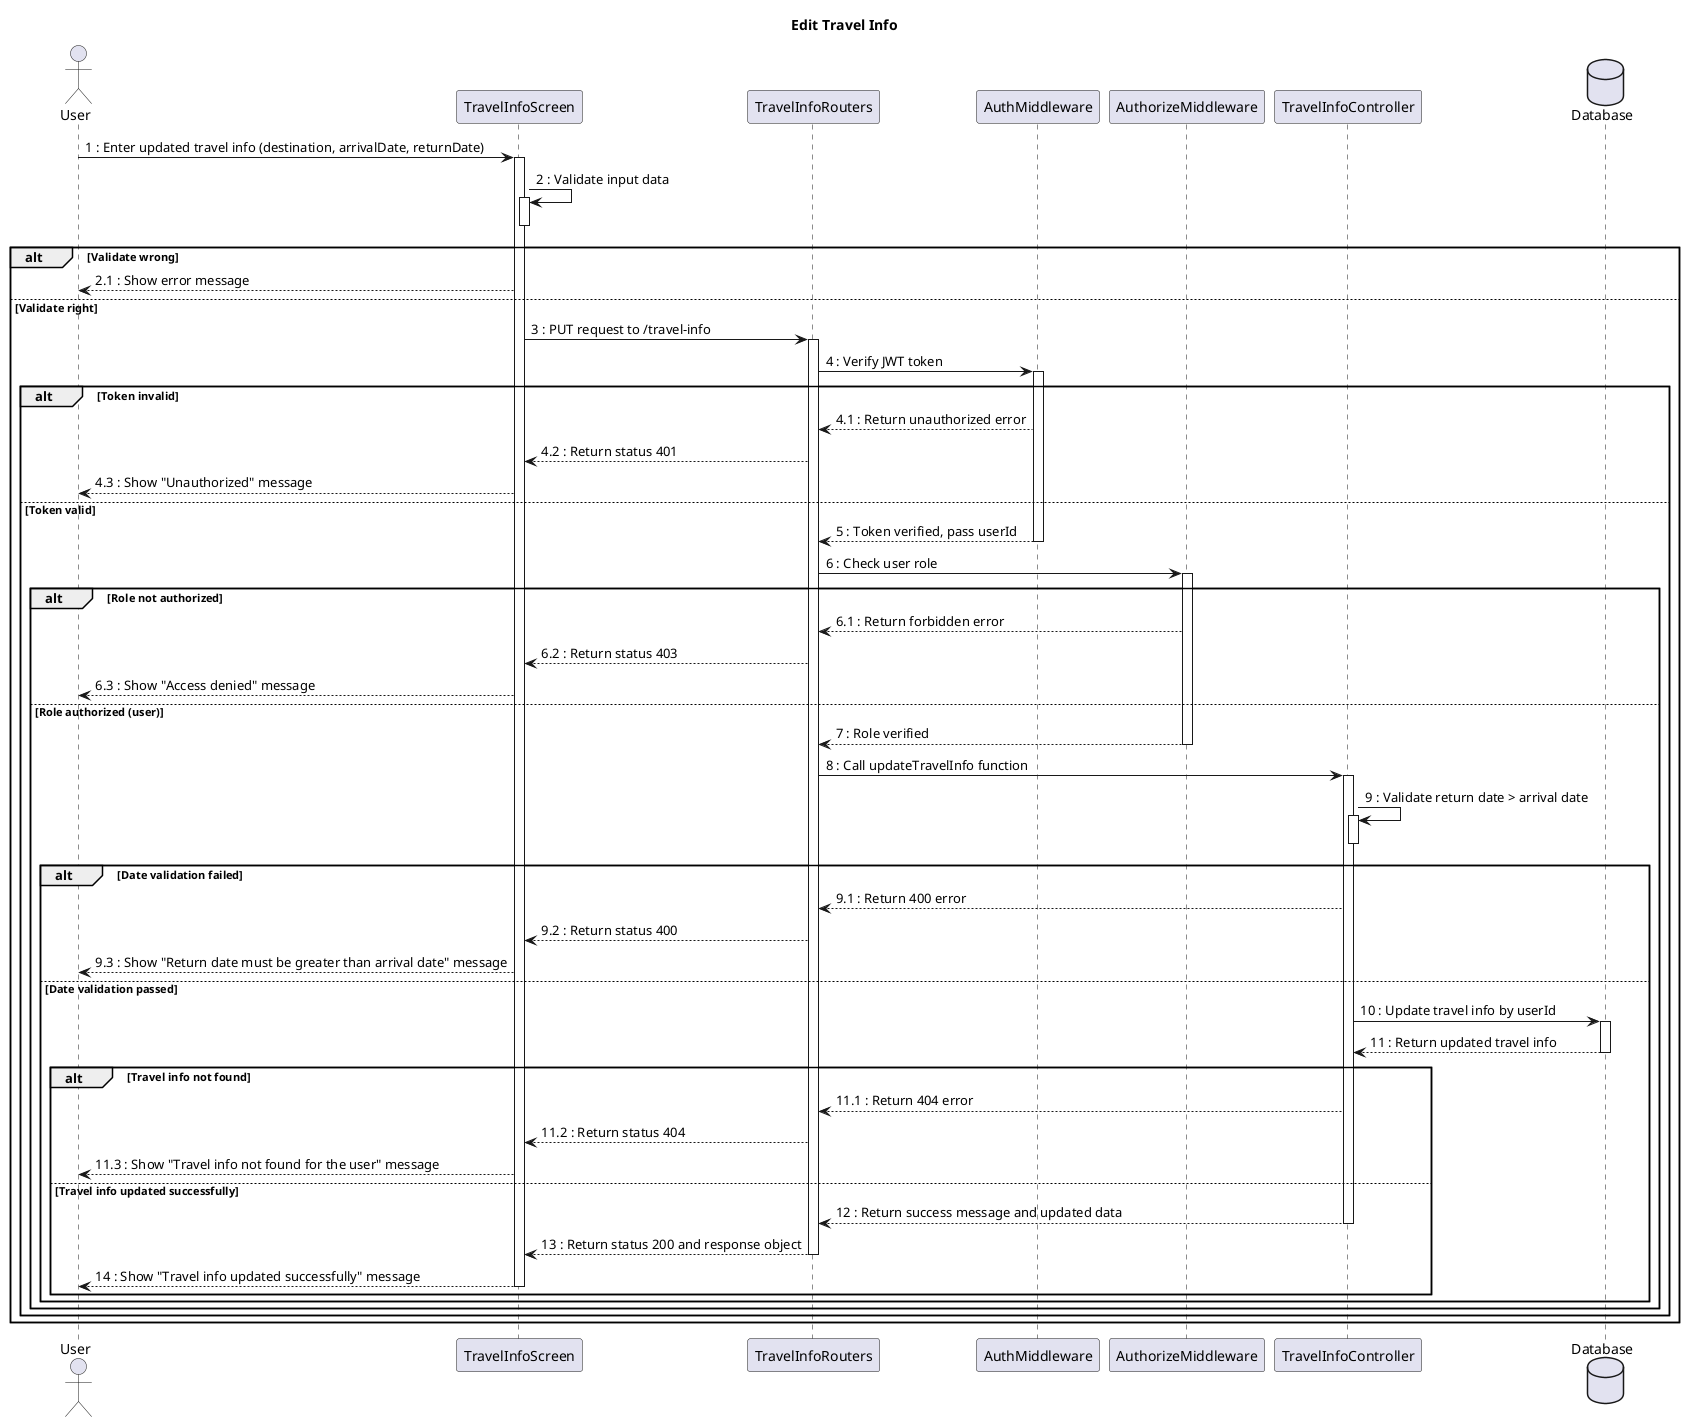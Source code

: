 @startuml
title Edit Travel Info
actor User
participant TravelInfoScreen
participant TravelInfoRouters
participant AuthMiddleware
participant AuthorizeMiddleware
participant TravelInfoController
database Database

User -> TravelInfoScreen : 1 : Enter updated travel info (destination, arrivalDate, returnDate)
activate TravelInfoScreen

TravelInfoScreen -> TravelInfoScreen : 2 : Validate input data
activate TravelInfoScreen
deactivate TravelInfoScreen

alt Validate wrong
    TravelInfoScreen --> User : 2.1 : Show error message
else Validate right
    TravelInfoScreen -> TravelInfoRouters : 3 : PUT request to /travel-info
    activate TravelInfoRouters

    TravelInfoRouters -> AuthMiddleware : 4 : Verify JWT token
    activate AuthMiddleware

    alt Token invalid
        AuthMiddleware --> TravelInfoRouters : 4.1 : Return unauthorized error
        TravelInfoRouters --> TravelInfoScreen : 4.2 : Return status 401
        TravelInfoScreen --> User : 4.3 : Show "Unauthorized" message
    
    else Token valid
        AuthMiddleware --> TravelInfoRouters : 5 : Token verified, pass userId
        deactivate AuthMiddleware

        TravelInfoRouters -> AuthorizeMiddleware : 6 : Check user role
        activate AuthorizeMiddleware

        alt Role not authorized
            AuthorizeMiddleware --> TravelInfoRouters : 6.1 : Return forbidden error
            TravelInfoRouters --> TravelInfoScreen : 6.2 : Return status 403
            TravelInfoScreen --> User : 6.3 : Show "Access denied" message
        else Role authorized (user)
            AuthorizeMiddleware --> TravelInfoRouters : 7 : Role verified
            deactivate AuthorizeMiddleware

            TravelInfoRouters -> TravelInfoController : 8 : Call updateTravelInfo function
            activate TravelInfoController

            TravelInfoController -> TravelInfoController : 9 : Validate return date > arrival date
            activate TravelInfoController
            deactivate TravelInfoController

            alt Date validation failed
                TravelInfoController --> TravelInfoRouters : 9.1 : Return 400 error
                TravelInfoRouters --> TravelInfoScreen : 9.2 : Return status 400
                TravelInfoScreen --> User : 9.3 : Show "Return date must be greater than arrival date" message
            else Date validation passed
                TravelInfoController -> Database : 10 : Update travel info by userId
                activate Database
                Database --> TravelInfoController : 11 : Return updated travel info
                deactivate Database

                alt Travel info not found
                    TravelInfoController --> TravelInfoRouters : 11.1 : Return 404 error
                    TravelInfoRouters --> TravelInfoScreen : 11.2 : Return status 404
                    TravelInfoScreen --> User : 11.3 : Show "Travel info not found for the user" message
                else Travel info updated successfully
                    TravelInfoController --> TravelInfoRouters : 12 : Return success message and updated data
                    deactivate TravelInfoController
                    TravelInfoRouters --> TravelInfoScreen : 13 : Return status 200 and response object
                    deactivate TravelInfoRouters
                    TravelInfoScreen --> User : 14 : Show "Travel info updated successfully" message
                    deactivate TravelInfoScreen
                end
            end
        end
    end
end

@enduml